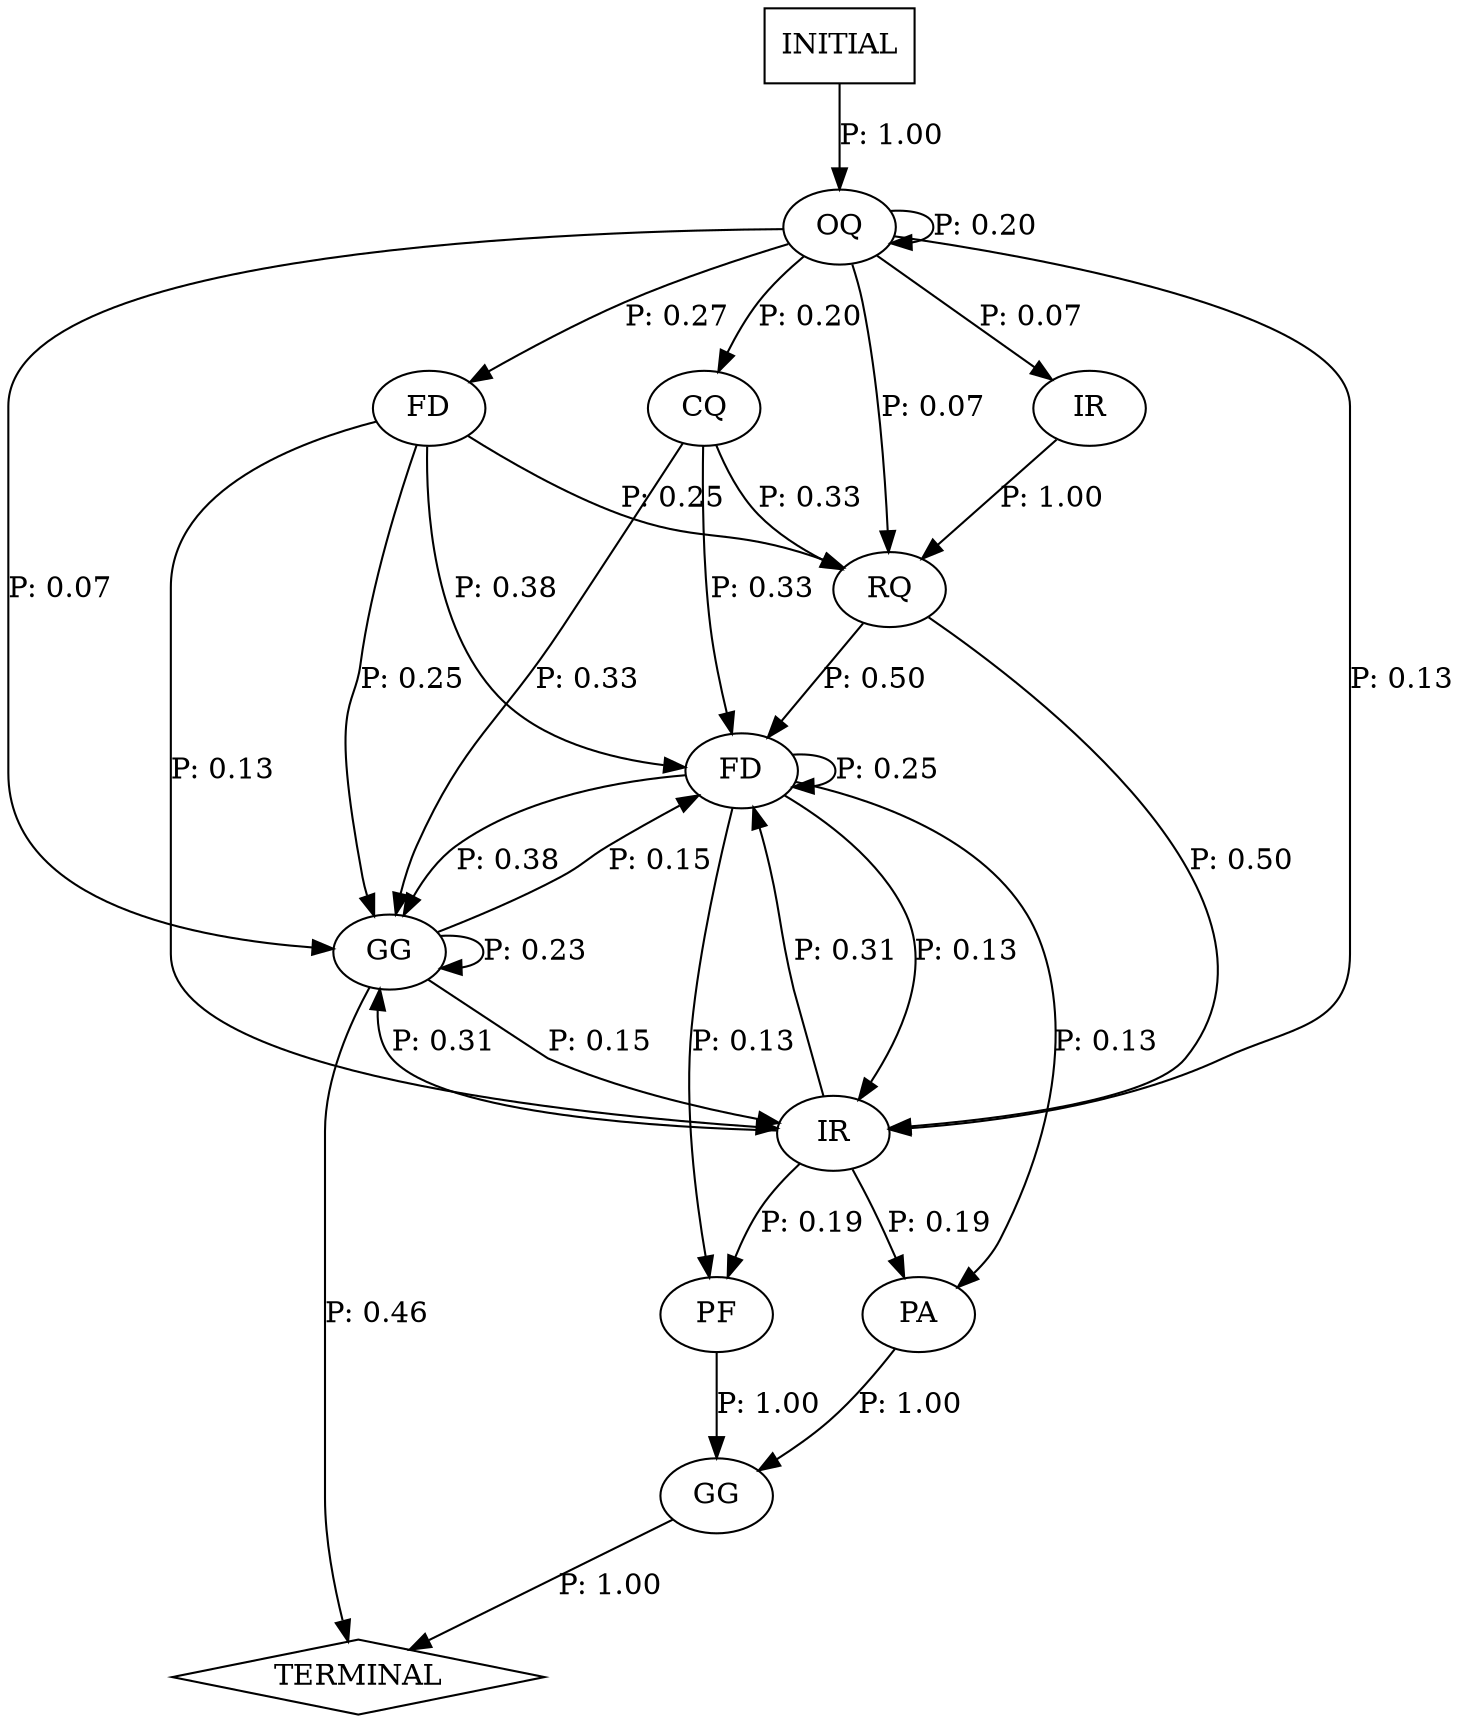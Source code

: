 digraph G {
  0 [label="CQ"];
  1 [label="FD"];
  2 [label="FD"];
  3 [label="GG"];
  4 [label="GG"];
  5 [label="IR"];
  6 [label="IR"];
  7 [label="OQ"];
  8 [label="PA"];
  9 [label="PF"];
  10 [label="RQ"];
  11 [label="TERMINAL",shape=diamond];
  12 [label="INITIAL",shape=box];
0->2 [label="P: 0.33"];
0->4 [label="P: 0.33"];
0->10 [label="P: 0.33"];
1->2 [label="P: 0.38"];
1->4 [label="P: 0.25"];
1->6 [label="P: 0.13"];
1->10 [label="P: 0.25"];
2->2 [label="P: 0.25"];
2->4 [label="P: 0.38"];
2->6 [label="P: 0.13"];
2->8 [label="P: 0.13"];
2->9 [label="P: 0.13"];
3->11 [label="P: 1.00"];
4->2 [label="P: 0.15"];
4->4 [label="P: 0.23"];
4->6 [label="P: 0.15"];
4->11 [label="P: 0.46"];
5->10 [label="P: 1.00"];
6->2 [label="P: 0.31"];
6->4 [label="P: 0.31"];
6->8 [label="P: 0.19"];
6->9 [label="P: 0.19"];
7->0 [label="P: 0.20"];
7->1 [label="P: 0.27"];
7->4 [label="P: 0.07"];
7->5 [label="P: 0.07"];
7->6 [label="P: 0.13"];
7->7 [label="P: 0.20"];
7->10 [label="P: 0.07"];
8->3 [label="P: 1.00"];
9->3 [label="P: 1.00"];
10->2 [label="P: 0.50"];
10->6 [label="P: 0.50"];
12->7 [label="P: 1.00"];
}

